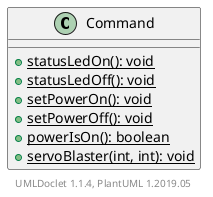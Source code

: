 @startuml

    class Command [[Command.html]] {
        {static} +statusLedOn(): void
        {static} +statusLedOff(): void
        {static} +setPowerOn(): void
        {static} +setPowerOff(): void
        {static} +powerIsOn(): boolean
        {static} +servoBlaster(int, int): void
    }


    center footer UMLDoclet 1.1.4, PlantUML 1.2019.05
@enduml
